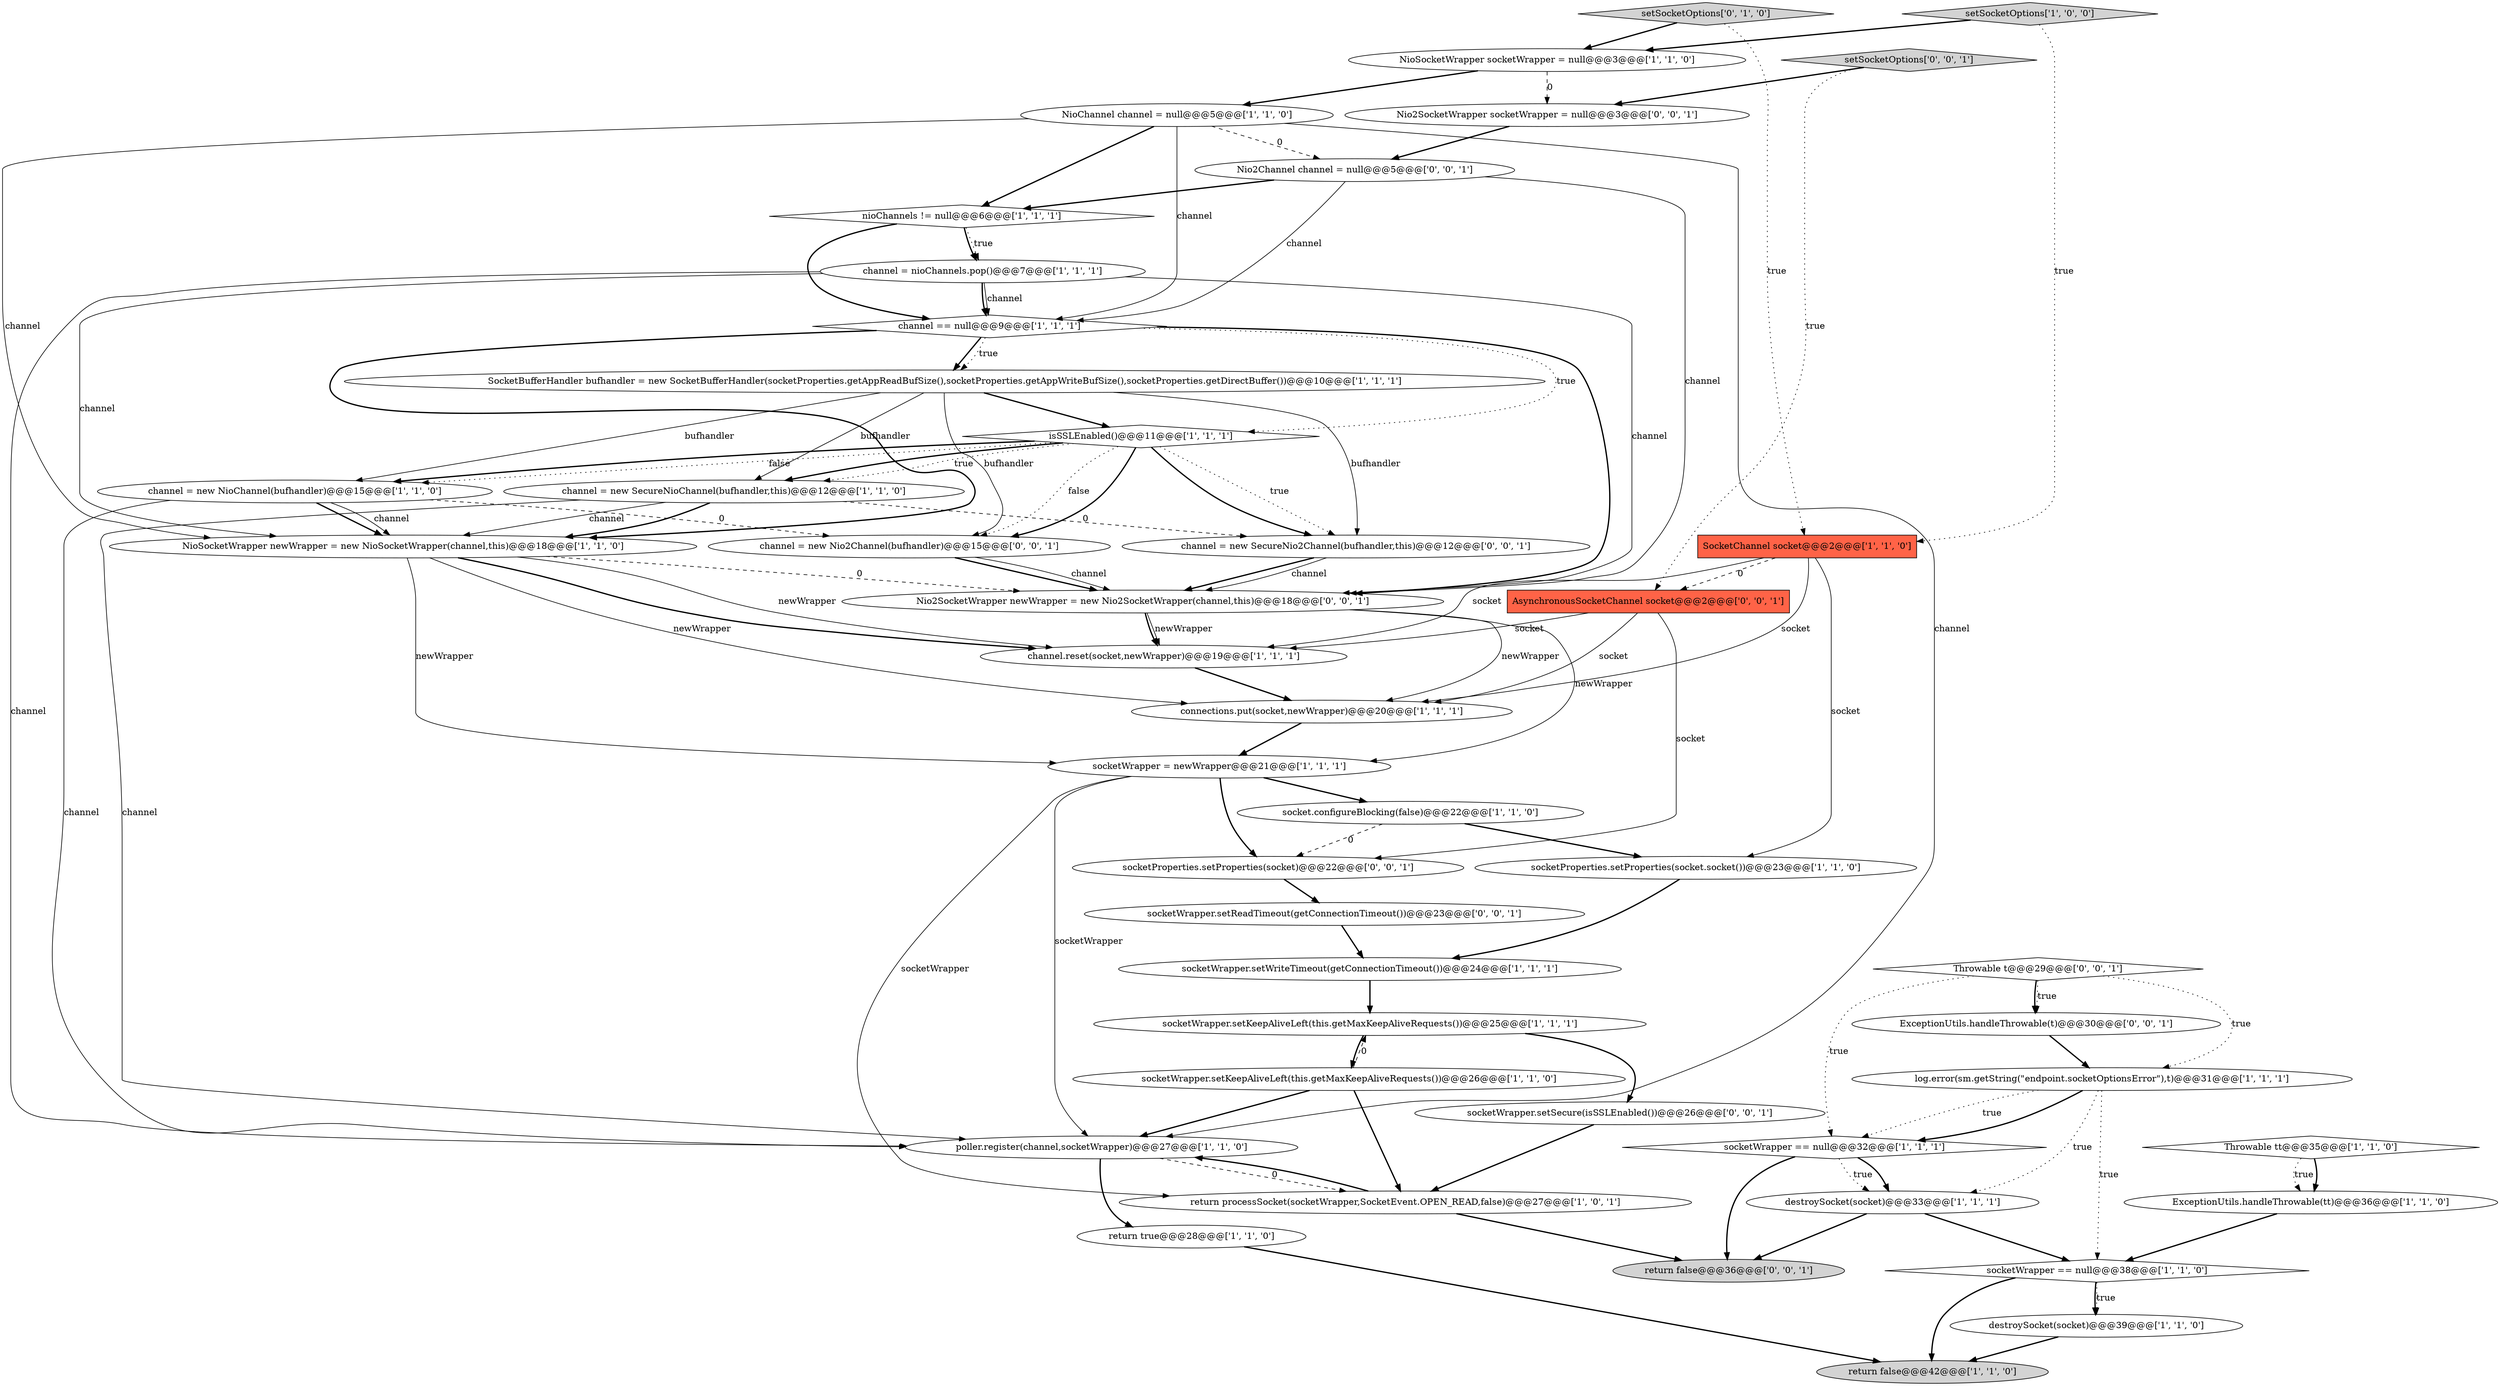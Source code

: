 digraph {
33 [style = filled, label = "Throwable t@@@29@@@['0', '0', '1']", fillcolor = white, shape = diamond image = "AAA0AAABBB3BBB"];
41 [style = filled, label = "socketProperties.setProperties(socket)@@@22@@@['0', '0', '1']", fillcolor = white, shape = ellipse image = "AAA0AAABBB3BBB"];
38 [style = filled, label = "Nio2Channel channel = null@@@5@@@['0', '0', '1']", fillcolor = white, shape = ellipse image = "AAA0AAABBB3BBB"];
10 [style = filled, label = "isSSLEnabled()@@@11@@@['1', '1', '1']", fillcolor = white, shape = diamond image = "AAA0AAABBB1BBB"];
4 [style = filled, label = "poller.register(channel,socketWrapper)@@@27@@@['1', '1', '0']", fillcolor = white, shape = ellipse image = "AAA0AAABBB1BBB"];
26 [style = filled, label = "socketWrapper.setKeepAliveLeft(this.getMaxKeepAliveRequests())@@@25@@@['1', '1', '1']", fillcolor = white, shape = ellipse image = "AAA0AAABBB1BBB"];
39 [style = filled, label = "return false@@@36@@@['0', '0', '1']", fillcolor = lightgray, shape = ellipse image = "AAA0AAABBB3BBB"];
5 [style = filled, label = "NioSocketWrapper socketWrapper = null@@@3@@@['1', '1', '0']", fillcolor = white, shape = ellipse image = "AAA0AAABBB1BBB"];
15 [style = filled, label = "socketProperties.setProperties(socket.socket())@@@23@@@['1', '1', '0']", fillcolor = white, shape = ellipse image = "AAA0AAABBB1BBB"];
43 [style = filled, label = "setSocketOptions['0', '0', '1']", fillcolor = lightgray, shape = diamond image = "AAA0AAABBB3BBB"];
1 [style = filled, label = "channel = new SecureNioChannel(bufhandler,this)@@@12@@@['1', '1', '0']", fillcolor = white, shape = ellipse image = "AAA0AAABBB1BBB"];
34 [style = filled, label = "Nio2SocketWrapper newWrapper = new Nio2SocketWrapper(channel,this)@@@18@@@['0', '0', '1']", fillcolor = white, shape = ellipse image = "AAA0AAABBB3BBB"];
42 [style = filled, label = "ExceptionUtils.handleThrowable(t)@@@30@@@['0', '0', '1']", fillcolor = white, shape = ellipse image = "AAA0AAABBB3BBB"];
16 [style = filled, label = "nioChannels != null@@@6@@@['1', '1', '1']", fillcolor = white, shape = diamond image = "AAA0AAABBB1BBB"];
29 [style = filled, label = "SocketChannel socket@@@2@@@['1', '1', '0']", fillcolor = tomato, shape = box image = "AAA0AAABBB1BBB"];
30 [style = filled, label = "channel = nioChannels.pop()@@@7@@@['1', '1', '1']", fillcolor = white, shape = ellipse image = "AAA0AAABBB1BBB"];
2 [style = filled, label = "log.error(sm.getString(\"endpoint.socketOptionsError\"),t)@@@31@@@['1', '1', '1']", fillcolor = white, shape = ellipse image = "AAA0AAABBB1BBB"];
31 [style = filled, label = "setSocketOptions['0', '1', '0']", fillcolor = lightgray, shape = diamond image = "AAA0AAABBB2BBB"];
27 [style = filled, label = "NioChannel channel = null@@@5@@@['1', '1', '0']", fillcolor = white, shape = ellipse image = "AAA0AAABBB1BBB"];
37 [style = filled, label = "AsynchronousSocketChannel socket@@@2@@@['0', '0', '1']", fillcolor = tomato, shape = box image = "AAA0AAABBB3BBB"];
25 [style = filled, label = "socketWrapper.setWriteTimeout(getConnectionTimeout())@@@24@@@['1', '1', '1']", fillcolor = white, shape = ellipse image = "AAA0AAABBB1BBB"];
21 [style = filled, label = "return true@@@28@@@['1', '1', '0']", fillcolor = white, shape = ellipse image = "AAA0AAABBB1BBB"];
14 [style = filled, label = "return false@@@42@@@['1', '1', '0']", fillcolor = lightgray, shape = ellipse image = "AAA0AAABBB1BBB"];
19 [style = filled, label = "socketWrapper == null@@@32@@@['1', '1', '1']", fillcolor = white, shape = diamond image = "AAA0AAABBB1BBB"];
35 [style = filled, label = "socketWrapper.setReadTimeout(getConnectionTimeout())@@@23@@@['0', '0', '1']", fillcolor = white, shape = ellipse image = "AAA0AAABBB3BBB"];
23 [style = filled, label = "setSocketOptions['1', '0', '0']", fillcolor = lightgray, shape = diamond image = "AAA0AAABBB1BBB"];
7 [style = filled, label = "socketWrapper = newWrapper@@@21@@@['1', '1', '1']", fillcolor = white, shape = ellipse image = "AAA0AAABBB1BBB"];
24 [style = filled, label = "socketWrapper == null@@@38@@@['1', '1', '0']", fillcolor = white, shape = diamond image = "AAA0AAABBB1BBB"];
8 [style = filled, label = "channel = new NioChannel(bufhandler)@@@15@@@['1', '1', '0']", fillcolor = white, shape = ellipse image = "AAA0AAABBB1BBB"];
44 [style = filled, label = "channel = new SecureNio2Channel(bufhandler,this)@@@12@@@['0', '0', '1']", fillcolor = white, shape = ellipse image = "AAA0AAABBB3BBB"];
3 [style = filled, label = "socketWrapper.setKeepAliveLeft(this.getMaxKeepAliveRequests())@@@26@@@['1', '1', '0']", fillcolor = white, shape = ellipse image = "AAA0AAABBB1BBB"];
18 [style = filled, label = "destroySocket(socket)@@@33@@@['1', '1', '1']", fillcolor = white, shape = ellipse image = "AAA0AAABBB1BBB"];
17 [style = filled, label = "socket.configureBlocking(false)@@@22@@@['1', '1', '0']", fillcolor = white, shape = ellipse image = "AAA0AAABBB1BBB"];
28 [style = filled, label = "return processSocket(socketWrapper,SocketEvent.OPEN_READ,false)@@@27@@@['1', '0', '1']", fillcolor = white, shape = ellipse image = "AAA0AAABBB1BBB"];
6 [style = filled, label = "connections.put(socket,newWrapper)@@@20@@@['1', '1', '1']", fillcolor = white, shape = ellipse image = "AAA0AAABBB1BBB"];
36 [style = filled, label = "channel = new Nio2Channel(bufhandler)@@@15@@@['0', '0', '1']", fillcolor = white, shape = ellipse image = "AAA0AAABBB3BBB"];
13 [style = filled, label = "destroySocket(socket)@@@39@@@['1', '1', '0']", fillcolor = white, shape = ellipse image = "AAA0AAABBB1BBB"];
20 [style = filled, label = "NioSocketWrapper newWrapper = new NioSocketWrapper(channel,this)@@@18@@@['1', '1', '0']", fillcolor = white, shape = ellipse image = "AAA0AAABBB1BBB"];
12 [style = filled, label = "Throwable tt@@@35@@@['1', '1', '0']", fillcolor = white, shape = diamond image = "AAA0AAABBB1BBB"];
32 [style = filled, label = "socketWrapper.setSecure(isSSLEnabled())@@@26@@@['0', '0', '1']", fillcolor = white, shape = ellipse image = "AAA0AAABBB3BBB"];
40 [style = filled, label = "Nio2SocketWrapper socketWrapper = null@@@3@@@['0', '0', '1']", fillcolor = white, shape = ellipse image = "AAA0AAABBB3BBB"];
0 [style = filled, label = "channel == null@@@9@@@['1', '1', '1']", fillcolor = white, shape = diamond image = "AAA0AAABBB1BBB"];
9 [style = filled, label = "SocketBufferHandler bufhandler = new SocketBufferHandler(socketProperties.getAppReadBufSize(),socketProperties.getAppWriteBufSize(),socketProperties.getDirectBuffer())@@@10@@@['1', '1', '1']", fillcolor = white, shape = ellipse image = "AAA0AAABBB1BBB"];
22 [style = filled, label = "ExceptionUtils.handleThrowable(tt)@@@36@@@['1', '1', '0']", fillcolor = white, shape = ellipse image = "AAA0AAABBB1BBB"];
11 [style = filled, label = "channel.reset(socket,newWrapper)@@@19@@@['1', '1', '1']", fillcolor = white, shape = ellipse image = "AAA0AAABBB1BBB"];
38->0 [style = solid, label="channel"];
27->38 [style = dashed, label="0"];
16->0 [style = bold, label=""];
10->44 [style = dotted, label="true"];
27->20 [style = solid, label="channel"];
29->6 [style = solid, label="socket"];
1->4 [style = solid, label="channel"];
34->6 [style = solid, label="newWrapper"];
15->25 [style = bold, label=""];
1->20 [style = bold, label=""];
5->40 [style = dashed, label="0"];
9->10 [style = bold, label=""];
20->7 [style = solid, label="newWrapper"];
40->38 [style = bold, label=""];
2->18 [style = dotted, label="true"];
3->4 [style = bold, label=""];
29->15 [style = solid, label="socket"];
1->44 [style = dashed, label="0"];
29->37 [style = dashed, label="0"];
17->41 [style = dashed, label="0"];
43->40 [style = bold, label=""];
8->20 [style = bold, label=""];
38->34 [style = solid, label="channel"];
10->8 [style = bold, label=""];
33->42 [style = bold, label=""];
29->11 [style = solid, label="socket"];
33->2 [style = dotted, label="true"];
10->1 [style = dotted, label="true"];
23->29 [style = dotted, label="true"];
13->14 [style = bold, label=""];
12->22 [style = bold, label=""];
37->41 [style = solid, label="socket"];
30->0 [style = solid, label="channel"];
19->18 [style = bold, label=""];
26->32 [style = bold, label=""];
42->2 [style = bold, label=""];
0->10 [style = dotted, label="true"];
30->20 [style = solid, label="channel"];
9->8 [style = solid, label="bufhandler"];
2->24 [style = dotted, label="true"];
31->5 [style = bold, label=""];
20->11 [style = solid, label="newWrapper"];
8->4 [style = solid, label="channel"];
4->21 [style = bold, label=""];
19->39 [style = bold, label=""];
30->34 [style = solid, label="channel"];
27->16 [style = bold, label=""];
34->7 [style = solid, label="newWrapper"];
0->34 [style = bold, label=""];
1->20 [style = solid, label="channel"];
12->22 [style = dotted, label="true"];
10->44 [style = bold, label=""];
7->28 [style = solid, label="socketWrapper"];
20->34 [style = dashed, label="0"];
37->11 [style = solid, label="socket"];
25->26 [style = bold, label=""];
44->34 [style = bold, label=""];
17->15 [style = bold, label=""];
37->6 [style = solid, label="socket"];
0->20 [style = bold, label=""];
6->7 [style = bold, label=""];
31->29 [style = dotted, label="true"];
10->1 [style = bold, label=""];
2->19 [style = dotted, label="true"];
24->13 [style = bold, label=""];
24->13 [style = dotted, label="true"];
18->24 [style = bold, label=""];
7->17 [style = bold, label=""];
23->5 [style = bold, label=""];
3->26 [style = dashed, label="0"];
20->6 [style = solid, label="newWrapper"];
27->4 [style = solid, label="channel"];
26->3 [style = bold, label=""];
28->39 [style = bold, label=""];
38->16 [style = bold, label=""];
19->18 [style = dotted, label="true"];
7->4 [style = solid, label="socketWrapper"];
27->0 [style = solid, label="channel"];
8->36 [style = dashed, label="0"];
30->4 [style = solid, label="channel"];
4->28 [style = dashed, label="0"];
35->25 [style = bold, label=""];
3->28 [style = bold, label=""];
18->39 [style = bold, label=""];
10->36 [style = dotted, label="false"];
16->30 [style = bold, label=""];
44->34 [style = solid, label="channel"];
7->41 [style = bold, label=""];
30->0 [style = bold, label=""];
9->36 [style = solid, label="bufhandler"];
0->9 [style = dotted, label="true"];
36->34 [style = bold, label=""];
20->11 [style = bold, label=""];
21->14 [style = bold, label=""];
41->35 [style = bold, label=""];
0->9 [style = bold, label=""];
2->19 [style = bold, label=""];
9->44 [style = solid, label="bufhandler"];
8->20 [style = solid, label="channel"];
16->30 [style = dotted, label="true"];
11->6 [style = bold, label=""];
36->34 [style = solid, label="channel"];
34->11 [style = bold, label=""];
10->36 [style = bold, label=""];
24->14 [style = bold, label=""];
9->1 [style = solid, label="bufhandler"];
43->37 [style = dotted, label="true"];
33->42 [style = dotted, label="true"];
10->8 [style = dotted, label="false"];
33->19 [style = dotted, label="true"];
5->27 [style = bold, label=""];
22->24 [style = bold, label=""];
34->11 [style = solid, label="newWrapper"];
32->28 [style = bold, label=""];
28->4 [style = bold, label=""];
}
